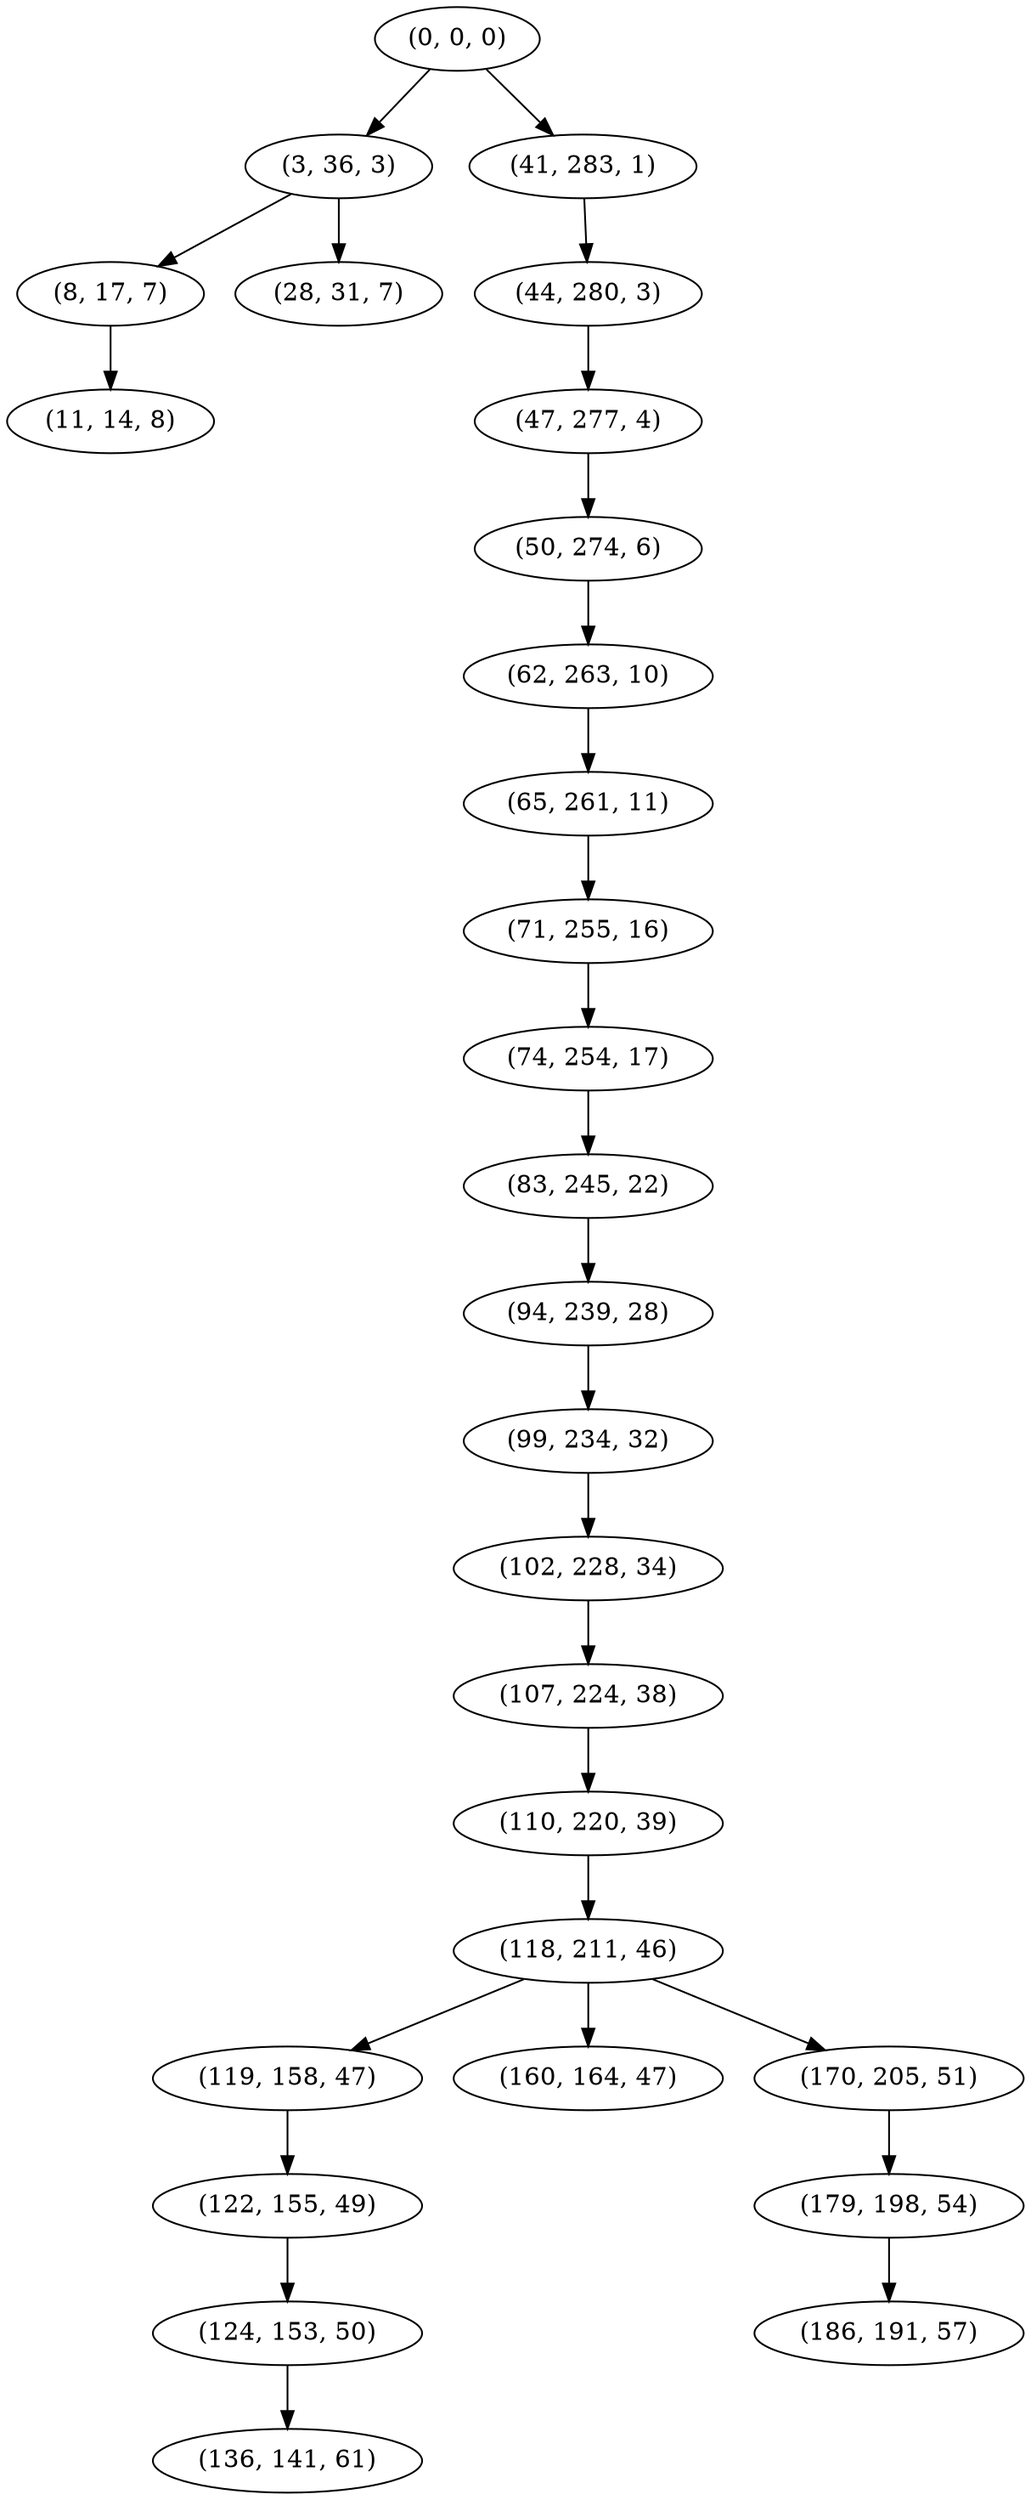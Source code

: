 digraph tree {
    "(0, 0, 0)";
    "(3, 36, 3)";
    "(8, 17, 7)";
    "(11, 14, 8)";
    "(28, 31, 7)";
    "(41, 283, 1)";
    "(44, 280, 3)";
    "(47, 277, 4)";
    "(50, 274, 6)";
    "(62, 263, 10)";
    "(65, 261, 11)";
    "(71, 255, 16)";
    "(74, 254, 17)";
    "(83, 245, 22)";
    "(94, 239, 28)";
    "(99, 234, 32)";
    "(102, 228, 34)";
    "(107, 224, 38)";
    "(110, 220, 39)";
    "(118, 211, 46)";
    "(119, 158, 47)";
    "(122, 155, 49)";
    "(124, 153, 50)";
    "(136, 141, 61)";
    "(160, 164, 47)";
    "(170, 205, 51)";
    "(179, 198, 54)";
    "(186, 191, 57)";
    "(0, 0, 0)" -> "(3, 36, 3)";
    "(0, 0, 0)" -> "(41, 283, 1)";
    "(3, 36, 3)" -> "(8, 17, 7)";
    "(3, 36, 3)" -> "(28, 31, 7)";
    "(8, 17, 7)" -> "(11, 14, 8)";
    "(41, 283, 1)" -> "(44, 280, 3)";
    "(44, 280, 3)" -> "(47, 277, 4)";
    "(47, 277, 4)" -> "(50, 274, 6)";
    "(50, 274, 6)" -> "(62, 263, 10)";
    "(62, 263, 10)" -> "(65, 261, 11)";
    "(65, 261, 11)" -> "(71, 255, 16)";
    "(71, 255, 16)" -> "(74, 254, 17)";
    "(74, 254, 17)" -> "(83, 245, 22)";
    "(83, 245, 22)" -> "(94, 239, 28)";
    "(94, 239, 28)" -> "(99, 234, 32)";
    "(99, 234, 32)" -> "(102, 228, 34)";
    "(102, 228, 34)" -> "(107, 224, 38)";
    "(107, 224, 38)" -> "(110, 220, 39)";
    "(110, 220, 39)" -> "(118, 211, 46)";
    "(118, 211, 46)" -> "(119, 158, 47)";
    "(118, 211, 46)" -> "(160, 164, 47)";
    "(118, 211, 46)" -> "(170, 205, 51)";
    "(119, 158, 47)" -> "(122, 155, 49)";
    "(122, 155, 49)" -> "(124, 153, 50)";
    "(124, 153, 50)" -> "(136, 141, 61)";
    "(170, 205, 51)" -> "(179, 198, 54)";
    "(179, 198, 54)" -> "(186, 191, 57)";
}
